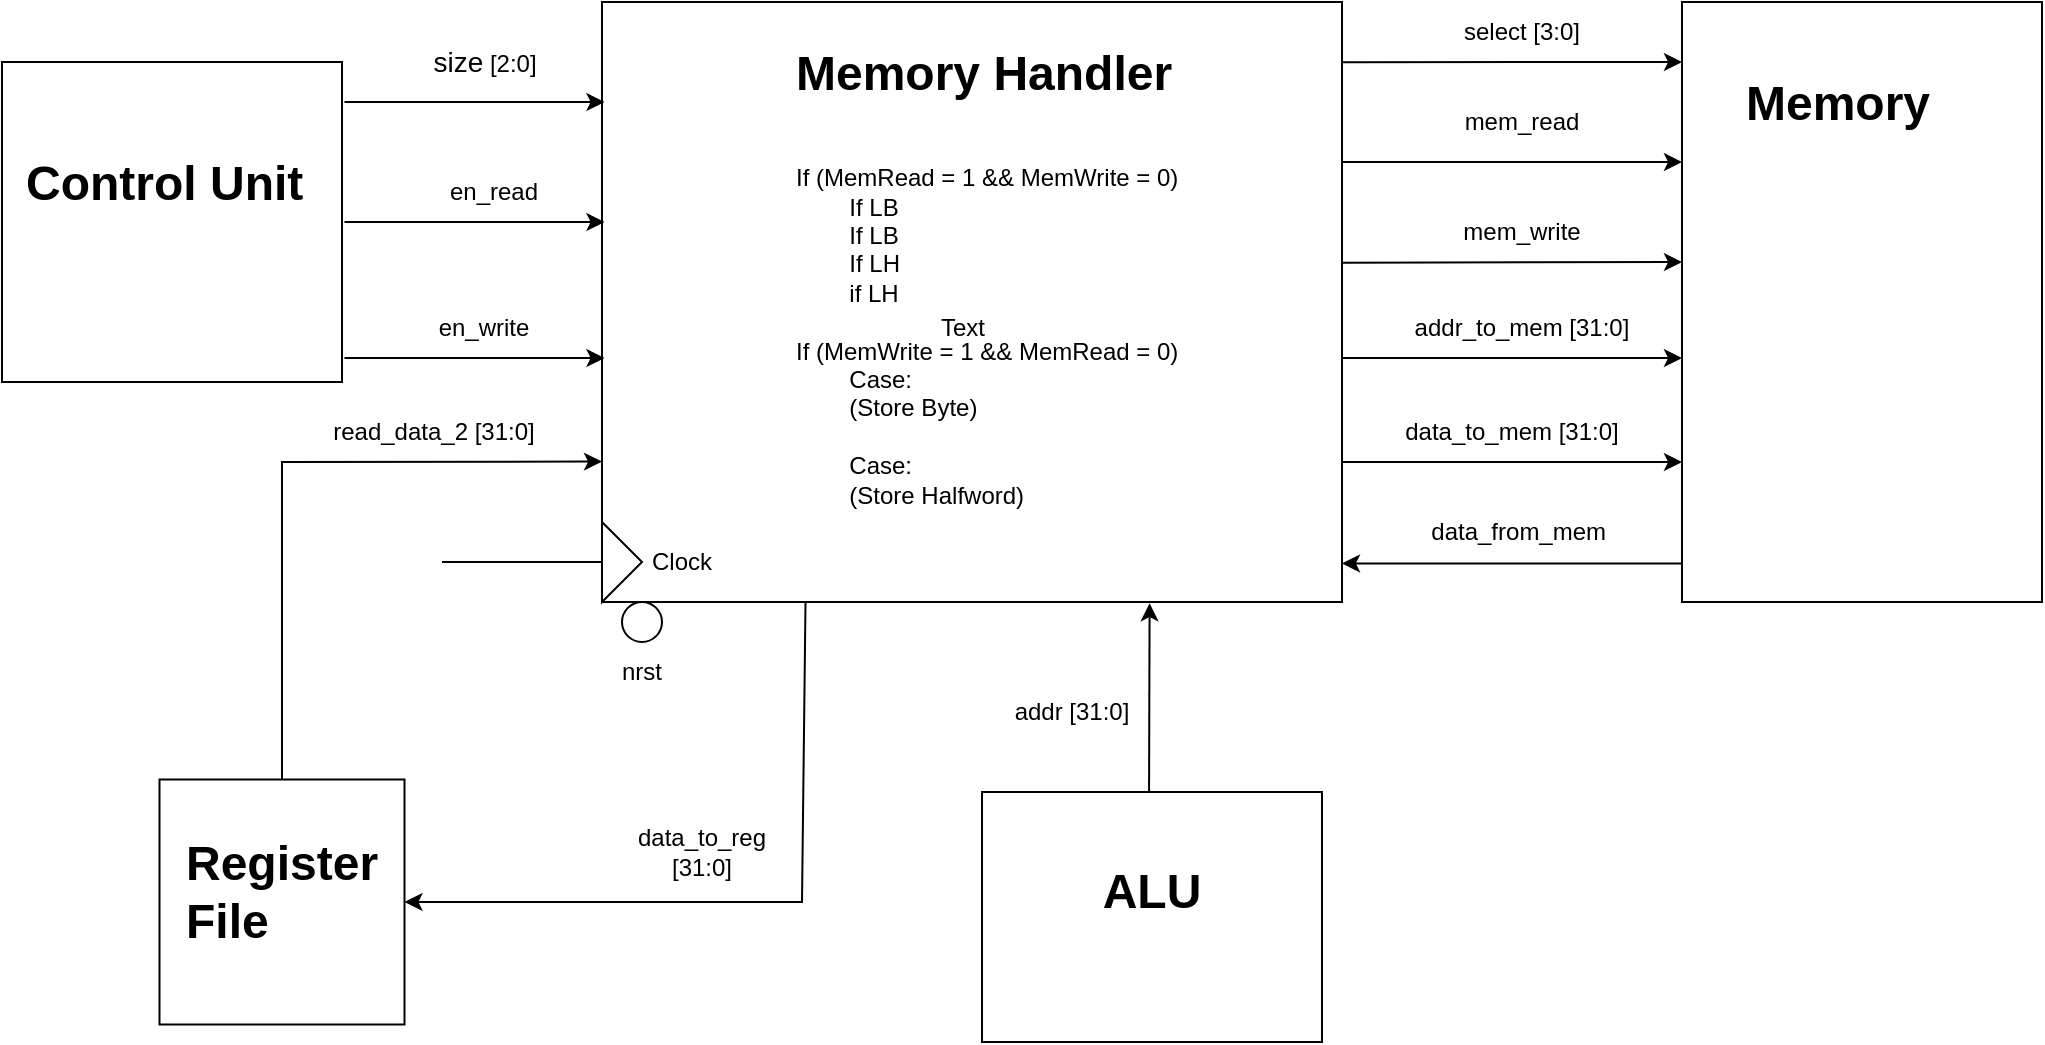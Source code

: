 <mxfile version="24.6.2" type="github">
  <diagram name="Trang-1" id="H_r4qNMvlrrulFxureWI">
    <mxGraphModel dx="1709" dy="951" grid="1" gridSize="10" guides="1" tooltips="1" connect="1" arrows="1" fold="1" page="1" pageScale="1" pageWidth="827" pageHeight="1169" math="0" shadow="0">
      <root>
        <mxCell id="0" />
        <mxCell id="1" parent="0" />
        <mxCell id="SlMsK9wnepzmydgbSHyS-1" value="" style="rounded=0;whiteSpace=wrap;html=1;" parent="1" vertex="1">
          <mxGeometry x="250" y="190" width="370" height="300" as="geometry" />
        </mxCell>
        <mxCell id="SlMsK9wnepzmydgbSHyS-2" value="" style="endArrow=classic;html=1;rounded=0;entryX=-0.006;entryY=0.804;entryDx=0;entryDy=0;entryPerimeter=0;" parent="1" edge="1">
          <mxGeometry width="50" height="50" relative="1" as="geometry">
            <mxPoint x="121.25" y="300" as="sourcePoint" />
            <mxPoint x="251.25" y="300.0" as="targetPoint" />
          </mxGeometry>
        </mxCell>
        <mxCell id="SlMsK9wnepzmydgbSHyS-4" value="" style="endArrow=classic;html=1;rounded=0;" parent="1" edge="1">
          <mxGeometry width="50" height="50" relative="1" as="geometry">
            <mxPoint x="121.25" y="240.0" as="sourcePoint" />
            <mxPoint x="251.25" y="240.0" as="targetPoint" />
          </mxGeometry>
        </mxCell>
        <mxCell id="SlMsK9wnepzmydgbSHyS-13" value="&lt;h1 style=&quot;margin-top: 0px;&quot;&gt;Memory Handler&lt;/h1&gt;&lt;div&gt;&lt;br&gt;&lt;/div&gt;&lt;div&gt;If (MemRead = 1 &amp;amp;&amp;amp; MemWrite = 0)&amp;nbsp;&lt;/div&gt;&lt;div&gt;&lt;span style=&quot;white-space: pre;&quot;&gt;&#x9;&lt;/span&gt;&lt;span style=&quot;text-align: center; background-color: initial;&quot;&gt;If LB&lt;/span&gt;&lt;/div&gt;&lt;div&gt;&lt;span style=&quot;background-color: initial; text-align: center;&quot;&gt;&amp;nbsp; &amp;nbsp; &amp;nbsp; &amp;nbsp; If LB&lt;/span&gt;&lt;/div&gt;&lt;div&gt;&lt;span style=&quot;background-color: initial; text-align: center;&quot;&gt;&amp;nbsp; &amp;nbsp; &amp;nbsp; &amp;nbsp; If LH&lt;/span&gt;&lt;/div&gt;&lt;div&gt;&lt;span style=&quot;background-color: initial; text-align: center;&quot;&gt;&amp;nbsp; &amp;nbsp; &amp;nbsp; &amp;nbsp; if LH&lt;/span&gt;&lt;/div&gt;&lt;div&gt;&lt;span style=&quot;background-color: initial;&quot;&gt;&lt;br&gt;&lt;/span&gt;&lt;/div&gt;&lt;div&gt;&lt;span style=&quot;background-color: initial;&quot;&gt;If (MemWrite = 1 &amp;amp;&amp;amp; MemRead = 0)&lt;/span&gt;&lt;/div&gt;&lt;div&gt;&lt;span style=&quot;white-space: pre;&quot;&gt;&#x9;&lt;/span&gt;Case:&amp;nbsp;&lt;/div&gt;&lt;div&gt;&lt;span style=&quot;white-space: pre;&quot;&gt;&#x9;&lt;/span&gt;(Store Byte)&lt;br&gt;&lt;/div&gt;&lt;div&gt;&lt;br&gt;&lt;/div&gt;&lt;div&gt;&lt;span style=&quot;white-space: pre;&quot;&gt;&#x9;&lt;/span&gt;Case:&amp;nbsp;&lt;br&gt;&lt;/div&gt;&lt;div&gt;&lt;span style=&quot;white-space: pre;&quot;&gt;&#x9;&lt;/span&gt;(Store Halfword)&lt;br&gt;&lt;/div&gt;&lt;div&gt;&lt;br&gt;&lt;/div&gt;" style="text;html=1;whiteSpace=wrap;overflow=hidden;rounded=0;" parent="1" vertex="1">
          <mxGeometry x="345" y="205" width="260" height="265" as="geometry" />
        </mxCell>
        <mxCell id="nYYsBkUTJJwEVYlqWwGL-1" value="" style="endArrow=classic;html=1;rounded=0;entryX=0.74;entryY=1.002;entryDx=0;entryDy=0;entryPerimeter=0;" parent="1" edge="1" target="SlMsK9wnepzmydgbSHyS-1">
          <mxGeometry width="50" height="50" relative="1" as="geometry">
            <mxPoint x="523.53" y="585" as="sourcePoint" />
            <mxPoint x="526.48" y="490" as="targetPoint" />
          </mxGeometry>
        </mxCell>
        <mxCell id="5C-6iCur44hb3Al50GGi-1" value="" style="triangle;whiteSpace=wrap;html=1;" parent="1" vertex="1">
          <mxGeometry x="250" y="450" width="20" height="40" as="geometry" />
        </mxCell>
        <mxCell id="5C-6iCur44hb3Al50GGi-3" value="" style="endArrow=none;html=1;rounded=0;" parent="1" edge="1">
          <mxGeometry width="50" height="50" relative="1" as="geometry">
            <mxPoint x="170" y="470.0" as="sourcePoint" />
            <mxPoint x="250" y="470.0" as="targetPoint" />
          </mxGeometry>
        </mxCell>
        <mxCell id="5C-6iCur44hb3Al50GGi-4" value="Clock" style="text;html=1;align=center;verticalAlign=middle;whiteSpace=wrap;rounded=0;" parent="1" vertex="1">
          <mxGeometry x="260" y="455" width="60" height="30" as="geometry" />
        </mxCell>
        <mxCell id="5C-6iCur44hb3Al50GGi-5" value="" style="ellipse;whiteSpace=wrap;html=1;aspect=fixed;" parent="1" vertex="1">
          <mxGeometry x="260" y="490" width="20" height="20" as="geometry" />
        </mxCell>
        <mxCell id="5C-6iCur44hb3Al50GGi-7" value="nrst" style="text;html=1;align=center;verticalAlign=middle;whiteSpace=wrap;rounded=0;" parent="1" vertex="1">
          <mxGeometry x="240" y="510" width="60" height="30" as="geometry" />
        </mxCell>
        <mxCell id="jUcvrwmncfX_A79w_pjN-4" value="" style="rounded=0;whiteSpace=wrap;html=1;" parent="1" vertex="1">
          <mxGeometry x="440" y="585" width="170" height="125" as="geometry" />
        </mxCell>
        <mxCell id="jUcvrwmncfX_A79w_pjN-5" value="&lt;font style=&quot;font-size: 24px;&quot;&gt;&lt;b&gt;ALU&lt;/b&gt;&lt;/font&gt;" style="text;html=1;align=center;verticalAlign=middle;whiteSpace=wrap;rounded=0;" parent="1" vertex="1">
          <mxGeometry x="465" y="620" width="120" height="30" as="geometry" />
        </mxCell>
        <mxCell id="jUcvrwmncfX_A79w_pjN-11" value="addr [31:0]" style="text;html=1;align=center;verticalAlign=middle;whiteSpace=wrap;rounded=0;" parent="1" vertex="1">
          <mxGeometry x="455" y="530" width="60" height="30" as="geometry" />
        </mxCell>
        <mxCell id="9XSBs2TKCVLQOdmKnw2v-3" value="Text" style="text;html=1;align=center;verticalAlign=middle;resizable=0;points=[];autosize=1;strokeColor=none;fillColor=none;" vertex="1" parent="1">
          <mxGeometry x="405" y="338" width="50" height="30" as="geometry" />
        </mxCell>
        <mxCell id="9XSBs2TKCVLQOdmKnw2v-7" value="&lt;font style=&quot;font-size: 14px;&quot;&gt;size&lt;/font&gt;&amp;nbsp;[2:0]" style="text;html=1;align=center;verticalAlign=middle;resizable=0;points=[];autosize=1;strokeColor=none;fillColor=none;" vertex="1" parent="1">
          <mxGeometry x="151.25" y="205" width="80" height="30" as="geometry" />
        </mxCell>
        <mxCell id="9XSBs2TKCVLQOdmKnw2v-8" value="en_read" style="text;html=1;align=center;verticalAlign=middle;whiteSpace=wrap;rounded=0;" vertex="1" parent="1">
          <mxGeometry x="166.25" y="270" width="60" height="30" as="geometry" />
        </mxCell>
        <mxCell id="9XSBs2TKCVLQOdmKnw2v-9" value="" style="endArrow=classic;html=1;rounded=0;" edge="1" parent="1">
          <mxGeometry width="50" height="50" relative="1" as="geometry">
            <mxPoint x="121.25" y="368" as="sourcePoint" />
            <mxPoint x="251.25" y="368" as="targetPoint" />
          </mxGeometry>
        </mxCell>
        <mxCell id="9XSBs2TKCVLQOdmKnw2v-10" value="en_write" style="text;html=1;align=center;verticalAlign=middle;whiteSpace=wrap;rounded=0;" vertex="1" parent="1">
          <mxGeometry x="161.25" y="338" width="60" height="30" as="geometry" />
        </mxCell>
        <mxCell id="9XSBs2TKCVLQOdmKnw2v-11" value="" style="whiteSpace=wrap;html=1;aspect=fixed;" vertex="1" parent="1">
          <mxGeometry x="28.75" y="578.75" width="122.5" height="122.5" as="geometry" />
        </mxCell>
        <mxCell id="9XSBs2TKCVLQOdmKnw2v-12" value="" style="endArrow=classic;html=1;rounded=0;exitX=0.275;exitY=1.001;exitDx=0;exitDy=0;exitPerimeter=0;entryX=1;entryY=0.5;entryDx=0;entryDy=0;" edge="1" parent="1" source="SlMsK9wnepzmydgbSHyS-1" target="9XSBs2TKCVLQOdmKnw2v-11">
          <mxGeometry width="50" height="50" relative="1" as="geometry">
            <mxPoint x="350" y="500" as="sourcePoint" />
            <mxPoint x="300" y="580" as="targetPoint" />
            <Array as="points">
              <mxPoint x="350" y="640" />
            </Array>
          </mxGeometry>
        </mxCell>
        <mxCell id="9XSBs2TKCVLQOdmKnw2v-14" value="&lt;h1 style=&quot;margin-top: 0px;&quot;&gt;&lt;br&gt;&lt;/h1&gt;" style="text;html=1;whiteSpace=wrap;overflow=hidden;rounded=0;" vertex="1" parent="1">
          <mxGeometry x="200" y="540" width="180" height="120" as="geometry" />
        </mxCell>
        <mxCell id="9XSBs2TKCVLQOdmKnw2v-15" value="&lt;h1 style=&quot;margin-top: 0px;&quot;&gt;Register File&lt;/h1&gt;" style="text;html=1;whiteSpace=wrap;overflow=hidden;rounded=0;" vertex="1" parent="1">
          <mxGeometry x="40" y="600" width="100" height="80" as="geometry" />
        </mxCell>
        <mxCell id="9XSBs2TKCVLQOdmKnw2v-16" value="data_to_reg [31:0]" style="text;html=1;align=center;verticalAlign=middle;whiteSpace=wrap;rounded=0;" vertex="1" parent="1">
          <mxGeometry x="270" y="600" width="60" height="30" as="geometry" />
        </mxCell>
        <mxCell id="9XSBs2TKCVLQOdmKnw2v-19" value="" style="endArrow=classic;html=1;rounded=0;exitX=0.5;exitY=0;exitDx=0;exitDy=0;entryX=0;entryY=0.766;entryDx=0;entryDy=0;entryPerimeter=0;" edge="1" parent="1" source="9XSBs2TKCVLQOdmKnw2v-11" target="SlMsK9wnepzmydgbSHyS-1">
          <mxGeometry width="50" height="50" relative="1" as="geometry">
            <mxPoint x="90" y="570" as="sourcePoint" />
            <mxPoint x="130" y="460" as="targetPoint" />
            <Array as="points">
              <mxPoint x="90" y="420" />
            </Array>
          </mxGeometry>
        </mxCell>
        <mxCell id="9XSBs2TKCVLQOdmKnw2v-21" value="read_data_2 [31:0]" style="text;html=1;align=center;verticalAlign=middle;whiteSpace=wrap;rounded=0;" vertex="1" parent="1">
          <mxGeometry x="106.25" y="390" width="120" height="30" as="geometry" />
        </mxCell>
        <mxCell id="9XSBs2TKCVLQOdmKnw2v-23" value="" style="rounded=0;whiteSpace=wrap;html=1;" vertex="1" parent="1">
          <mxGeometry x="-50" y="220" width="170" height="160" as="geometry" />
        </mxCell>
        <mxCell id="9XSBs2TKCVLQOdmKnw2v-24" value="&lt;h1 style=&quot;margin-top: 0px;&quot;&gt;Control Unit&lt;/h1&gt;" style="text;html=1;whiteSpace=wrap;overflow=hidden;rounded=0;" vertex="1" parent="1">
          <mxGeometry x="-40" y="260" width="160" height="70" as="geometry" />
        </mxCell>
        <mxCell id="9XSBs2TKCVLQOdmKnw2v-25" value="" style="endArrow=classic;html=1;rounded=0;" edge="1" parent="1">
          <mxGeometry width="50" height="50" relative="1" as="geometry">
            <mxPoint x="620" y="270" as="sourcePoint" />
            <mxPoint x="790" y="270" as="targetPoint" />
          </mxGeometry>
        </mxCell>
        <mxCell id="9XSBs2TKCVLQOdmKnw2v-26" value="" style="endArrow=classic;html=1;rounded=0;" edge="1" parent="1">
          <mxGeometry width="50" height="50" relative="1" as="geometry">
            <mxPoint x="620" y="320.33" as="sourcePoint" />
            <mxPoint x="790" y="320" as="targetPoint" />
          </mxGeometry>
        </mxCell>
        <mxCell id="9XSBs2TKCVLQOdmKnw2v-27" value="" style="endArrow=classic;html=1;rounded=0;" edge="1" parent="1">
          <mxGeometry width="50" height="50" relative="1" as="geometry">
            <mxPoint x="620" y="368" as="sourcePoint" />
            <mxPoint x="790" y="368" as="targetPoint" />
          </mxGeometry>
        </mxCell>
        <mxCell id="9XSBs2TKCVLQOdmKnw2v-28" value="" style="endArrow=classic;html=1;rounded=0;" edge="1" parent="1">
          <mxGeometry width="50" height="50" relative="1" as="geometry">
            <mxPoint x="620" y="420" as="sourcePoint" />
            <mxPoint x="790" y="420" as="targetPoint" />
          </mxGeometry>
        </mxCell>
        <mxCell id="9XSBs2TKCVLQOdmKnw2v-29" value="" style="endArrow=classic;html=1;rounded=0;exitX=0;exitY=0.936;exitDx=0;exitDy=0;exitPerimeter=0;" edge="1" parent="1" source="9XSBs2TKCVLQOdmKnw2v-30">
          <mxGeometry width="50" height="50" relative="1" as="geometry">
            <mxPoint x="785.68" y="470.0" as="sourcePoint" />
            <mxPoint x="620" y="470.7" as="targetPoint" />
          </mxGeometry>
        </mxCell>
        <mxCell id="9XSBs2TKCVLQOdmKnw2v-30" value="" style="rounded=0;whiteSpace=wrap;html=1;" vertex="1" parent="1">
          <mxGeometry x="790" y="190" width="180" height="300" as="geometry" />
        </mxCell>
        <mxCell id="9XSBs2TKCVLQOdmKnw2v-32" value="&lt;h1 style=&quot;margin-top: 0px;&quot;&gt;Memory&lt;/h1&gt;" style="text;html=1;whiteSpace=wrap;overflow=hidden;rounded=0;" vertex="1" parent="1">
          <mxGeometry x="820" y="220" width="120" height="70" as="geometry" />
        </mxCell>
        <mxCell id="9XSBs2TKCVLQOdmKnw2v-33" value="mem_read" style="text;html=1;align=center;verticalAlign=middle;whiteSpace=wrap;rounded=0;" vertex="1" parent="1">
          <mxGeometry x="680" y="235" width="60" height="30" as="geometry" />
        </mxCell>
        <mxCell id="9XSBs2TKCVLQOdmKnw2v-34" value="mem_write" style="text;html=1;align=center;verticalAlign=middle;whiteSpace=wrap;rounded=0;" vertex="1" parent="1">
          <mxGeometry x="680" y="290" width="60" height="30" as="geometry" />
        </mxCell>
        <mxCell id="9XSBs2TKCVLQOdmKnw2v-35" value="" style="endArrow=classic;html=1;rounded=0;entryX=0;entryY=0.133;entryDx=0;entryDy=0;entryPerimeter=0;" edge="1" parent="1">
          <mxGeometry width="50" height="50" relative="1" as="geometry">
            <mxPoint x="620" y="220.1" as="sourcePoint" />
            <mxPoint x="790" y="220.0" as="targetPoint" />
          </mxGeometry>
        </mxCell>
        <mxCell id="9XSBs2TKCVLQOdmKnw2v-36" value="select [3:0]" style="text;html=1;align=center;verticalAlign=middle;whiteSpace=wrap;rounded=0;" vertex="1" parent="1">
          <mxGeometry x="670" y="190" width="80" height="30" as="geometry" />
        </mxCell>
        <mxCell id="9XSBs2TKCVLQOdmKnw2v-37" value="addr_to_mem [31:0]" style="text;html=1;align=center;verticalAlign=middle;whiteSpace=wrap;rounded=0;" vertex="1" parent="1">
          <mxGeometry x="645" y="338" width="130" height="30" as="geometry" />
        </mxCell>
        <mxCell id="9XSBs2TKCVLQOdmKnw2v-38" value="data_to_mem [31:0]" style="text;html=1;align=center;verticalAlign=middle;whiteSpace=wrap;rounded=0;" vertex="1" parent="1">
          <mxGeometry x="640" y="390" width="130" height="30" as="geometry" />
        </mxCell>
        <mxCell id="9XSBs2TKCVLQOdmKnw2v-39" value="data_from_mem&amp;nbsp;" style="text;html=1;align=center;verticalAlign=middle;whiteSpace=wrap;rounded=0;" vertex="1" parent="1">
          <mxGeometry x="680" y="440" width="60" height="30" as="geometry" />
        </mxCell>
      </root>
    </mxGraphModel>
  </diagram>
</mxfile>
